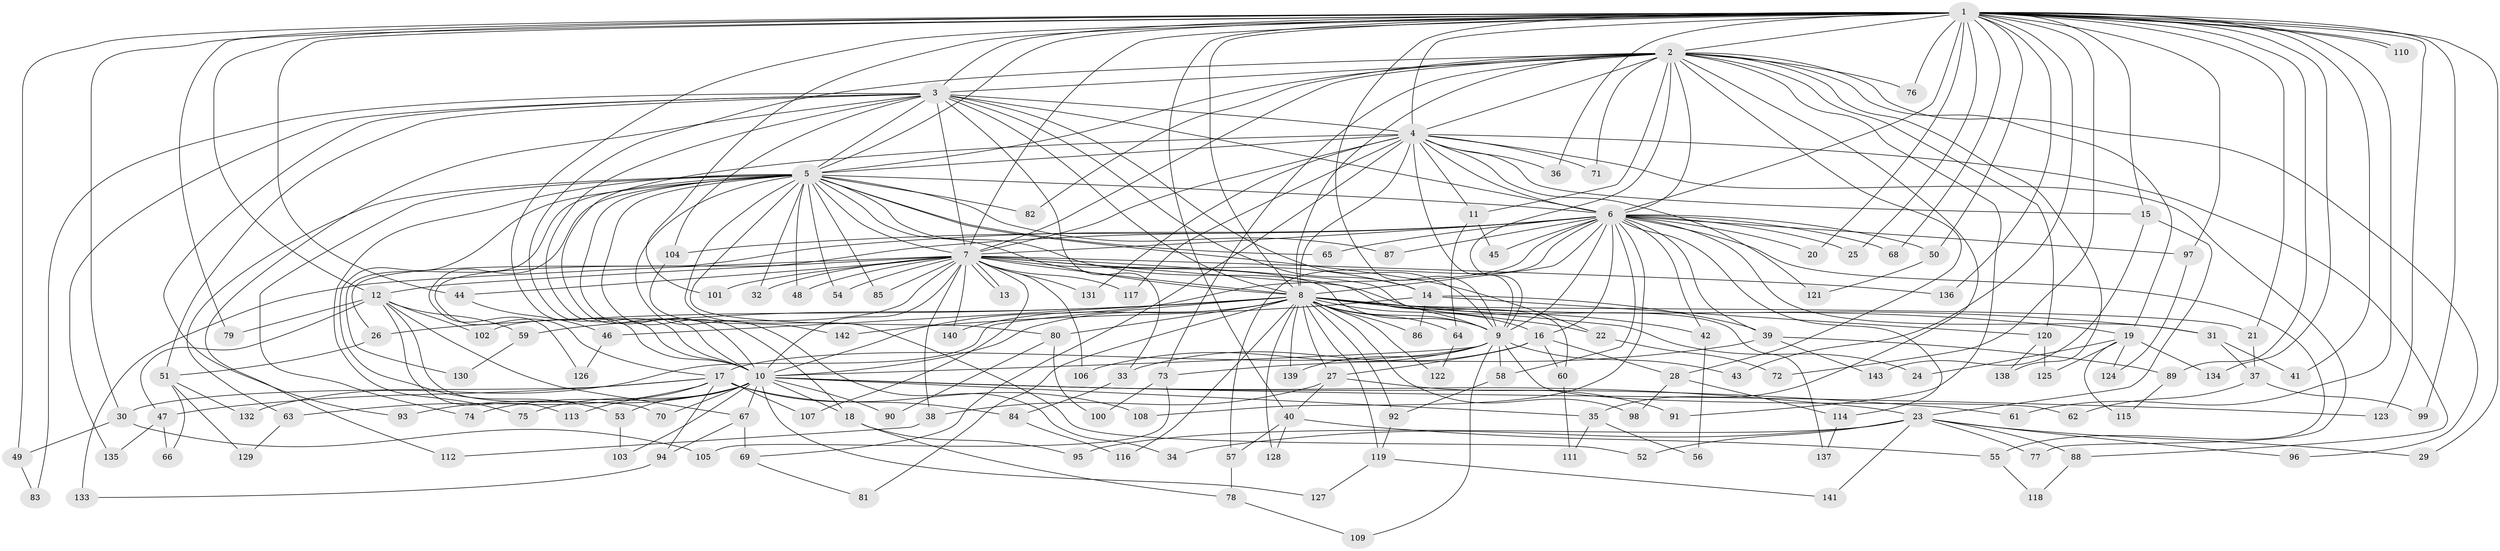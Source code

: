 // coarse degree distribution, {36: 0.008849557522123894, 19: 0.008849557522123894, 20: 0.02654867256637168, 26: 0.008849557522123894, 27: 0.008849557522123894, 30: 0.008849557522123894, 31: 0.008849557522123894, 16: 0.008849557522123894, 4: 0.08849557522123894, 11: 0.017699115044247787, 2: 0.5752212389380531, 6: 0.017699115044247787, 7: 0.017699115044247787, 3: 0.168141592920354, 10: 0.008849557522123894, 5: 0.017699115044247787}
// Generated by graph-tools (version 1.1) at 2025/51/02/27/25 19:51:51]
// undirected, 143 vertices, 311 edges
graph export_dot {
graph [start="1"]
  node [color=gray90,style=filled];
  1;
  2;
  3;
  4;
  5;
  6;
  7;
  8;
  9;
  10;
  11;
  12;
  13;
  14;
  15;
  16;
  17;
  18;
  19;
  20;
  21;
  22;
  23;
  24;
  25;
  26;
  27;
  28;
  29;
  30;
  31;
  32;
  33;
  34;
  35;
  36;
  37;
  38;
  39;
  40;
  41;
  42;
  43;
  44;
  45;
  46;
  47;
  48;
  49;
  50;
  51;
  52;
  53;
  54;
  55;
  56;
  57;
  58;
  59;
  60;
  61;
  62;
  63;
  64;
  65;
  66;
  67;
  68;
  69;
  70;
  71;
  72;
  73;
  74;
  75;
  76;
  77;
  78;
  79;
  80;
  81;
  82;
  83;
  84;
  85;
  86;
  87;
  88;
  89;
  90;
  91;
  92;
  93;
  94;
  95;
  96;
  97;
  98;
  99;
  100;
  101;
  102;
  103;
  104;
  105;
  106;
  107;
  108;
  109;
  110;
  111;
  112;
  113;
  114;
  115;
  116;
  117;
  118;
  119;
  120;
  121;
  122;
  123;
  124;
  125;
  126;
  127;
  128;
  129;
  130;
  131;
  132;
  133;
  134;
  135;
  136;
  137;
  138;
  139;
  140;
  141;
  142;
  143;
  1 -- 2;
  1 -- 3;
  1 -- 4;
  1 -- 5;
  1 -- 6;
  1 -- 7;
  1 -- 8;
  1 -- 9;
  1 -- 10;
  1 -- 12;
  1 -- 15;
  1 -- 20;
  1 -- 21;
  1 -- 25;
  1 -- 29;
  1 -- 30;
  1 -- 36;
  1 -- 40;
  1 -- 41;
  1 -- 43;
  1 -- 44;
  1 -- 49;
  1 -- 50;
  1 -- 61;
  1 -- 68;
  1 -- 72;
  1 -- 76;
  1 -- 79;
  1 -- 89;
  1 -- 97;
  1 -- 99;
  1 -- 101;
  1 -- 110;
  1 -- 110;
  1 -- 123;
  1 -- 134;
  1 -- 136;
  2 -- 3;
  2 -- 4;
  2 -- 5;
  2 -- 6;
  2 -- 7;
  2 -- 8;
  2 -- 9;
  2 -- 10;
  2 -- 11;
  2 -- 19;
  2 -- 28;
  2 -- 35;
  2 -- 71;
  2 -- 73;
  2 -- 76;
  2 -- 82;
  2 -- 91;
  2 -- 96;
  2 -- 120;
  2 -- 138;
  3 -- 4;
  3 -- 5;
  3 -- 6;
  3 -- 7;
  3 -- 8;
  3 -- 9;
  3 -- 10;
  3 -- 14;
  3 -- 33;
  3 -- 51;
  3 -- 83;
  3 -- 93;
  3 -- 104;
  3 -- 112;
  3 -- 135;
  4 -- 5;
  4 -- 6;
  4 -- 7;
  4 -- 8;
  4 -- 9;
  4 -- 10;
  4 -- 11;
  4 -- 15;
  4 -- 36;
  4 -- 69;
  4 -- 71;
  4 -- 77;
  4 -- 88;
  4 -- 117;
  4 -- 121;
  4 -- 131;
  5 -- 6;
  5 -- 7;
  5 -- 8;
  5 -- 9;
  5 -- 10;
  5 -- 18;
  5 -- 22;
  5 -- 32;
  5 -- 34;
  5 -- 48;
  5 -- 52;
  5 -- 53;
  5 -- 54;
  5 -- 63;
  5 -- 65;
  5 -- 74;
  5 -- 75;
  5 -- 80;
  5 -- 82;
  5 -- 85;
  5 -- 87;
  5 -- 126;
  5 -- 130;
  6 -- 7;
  6 -- 8;
  6 -- 9;
  6 -- 10;
  6 -- 16;
  6 -- 17;
  6 -- 20;
  6 -- 25;
  6 -- 26;
  6 -- 31;
  6 -- 39;
  6 -- 42;
  6 -- 45;
  6 -- 50;
  6 -- 55;
  6 -- 57;
  6 -- 58;
  6 -- 65;
  6 -- 68;
  6 -- 87;
  6 -- 97;
  6 -- 104;
  6 -- 108;
  6 -- 114;
  7 -- 8;
  7 -- 9;
  7 -- 10;
  7 -- 12;
  7 -- 13;
  7 -- 13;
  7 -- 14;
  7 -- 32;
  7 -- 38;
  7 -- 44;
  7 -- 48;
  7 -- 54;
  7 -- 60;
  7 -- 85;
  7 -- 101;
  7 -- 102;
  7 -- 106;
  7 -- 107;
  7 -- 117;
  7 -- 131;
  7 -- 133;
  7 -- 136;
  7 -- 137;
  7 -- 140;
  8 -- 9;
  8 -- 10;
  8 -- 16;
  8 -- 19;
  8 -- 21;
  8 -- 22;
  8 -- 24;
  8 -- 26;
  8 -- 27;
  8 -- 31;
  8 -- 42;
  8 -- 46;
  8 -- 59;
  8 -- 64;
  8 -- 80;
  8 -- 81;
  8 -- 86;
  8 -- 92;
  8 -- 98;
  8 -- 116;
  8 -- 119;
  8 -- 122;
  8 -- 128;
  8 -- 132;
  8 -- 139;
  8 -- 140;
  9 -- 10;
  9 -- 17;
  9 -- 43;
  9 -- 58;
  9 -- 62;
  9 -- 106;
  9 -- 109;
  9 -- 139;
  10 -- 18;
  10 -- 23;
  10 -- 35;
  10 -- 53;
  10 -- 61;
  10 -- 67;
  10 -- 70;
  10 -- 74;
  10 -- 75;
  10 -- 90;
  10 -- 93;
  10 -- 103;
  10 -- 123;
  10 -- 127;
  11 -- 45;
  11 -- 64;
  12 -- 47;
  12 -- 59;
  12 -- 67;
  12 -- 70;
  12 -- 79;
  12 -- 102;
  12 -- 113;
  14 -- 39;
  14 -- 86;
  14 -- 120;
  14 -- 142;
  15 -- 23;
  15 -- 143;
  16 -- 27;
  16 -- 28;
  16 -- 33;
  16 -- 60;
  17 -- 30;
  17 -- 47;
  17 -- 63;
  17 -- 84;
  17 -- 94;
  17 -- 107;
  17 -- 108;
  17 -- 113;
  18 -- 78;
  18 -- 95;
  19 -- 24;
  19 -- 115;
  19 -- 124;
  19 -- 125;
  19 -- 134;
  21 -- 37;
  22 -- 72;
  23 -- 29;
  23 -- 34;
  23 -- 52;
  23 -- 77;
  23 -- 88;
  23 -- 95;
  23 -- 96;
  23 -- 141;
  26 -- 51;
  27 -- 38;
  27 -- 40;
  27 -- 91;
  28 -- 98;
  28 -- 114;
  30 -- 49;
  30 -- 105;
  31 -- 37;
  31 -- 41;
  33 -- 84;
  35 -- 56;
  35 -- 111;
  37 -- 62;
  37 -- 99;
  38 -- 112;
  39 -- 73;
  39 -- 89;
  39 -- 143;
  40 -- 55;
  40 -- 57;
  40 -- 128;
  42 -- 56;
  44 -- 46;
  46 -- 126;
  47 -- 66;
  47 -- 135;
  49 -- 83;
  50 -- 121;
  51 -- 66;
  51 -- 129;
  51 -- 132;
  53 -- 103;
  55 -- 118;
  57 -- 78;
  58 -- 92;
  59 -- 130;
  60 -- 111;
  63 -- 129;
  64 -- 122;
  67 -- 69;
  67 -- 94;
  69 -- 81;
  73 -- 100;
  73 -- 105;
  78 -- 109;
  80 -- 90;
  80 -- 100;
  84 -- 116;
  88 -- 118;
  89 -- 115;
  92 -- 119;
  94 -- 133;
  97 -- 124;
  104 -- 142;
  114 -- 137;
  119 -- 127;
  119 -- 141;
  120 -- 125;
  120 -- 138;
}
